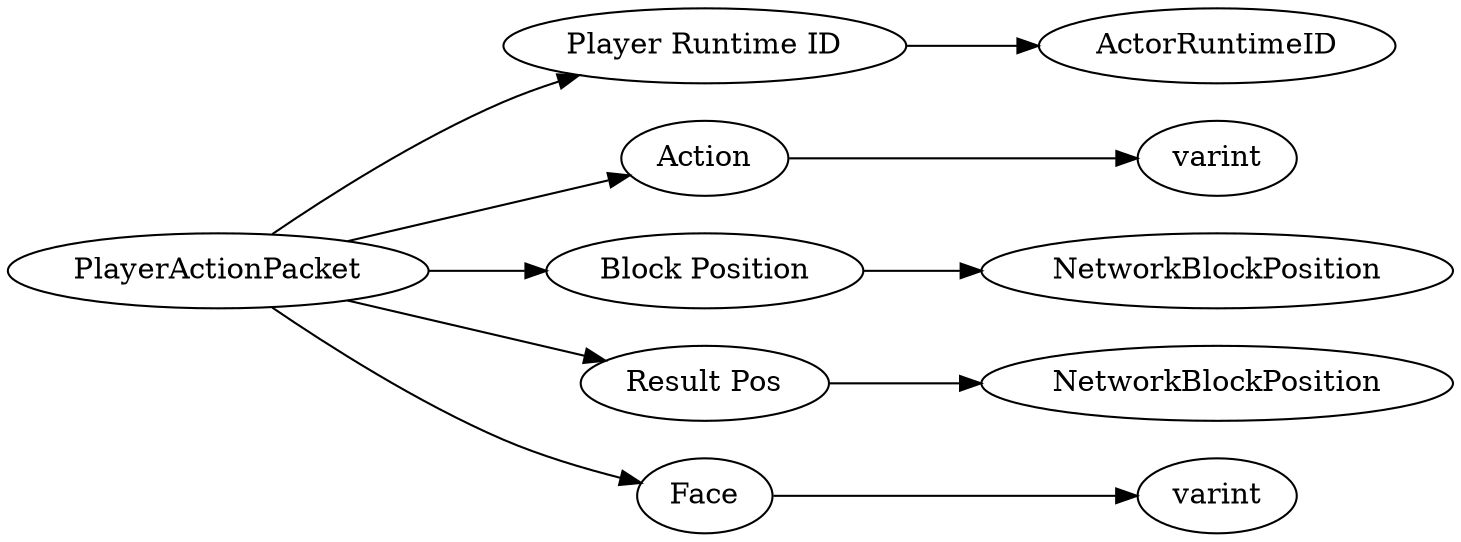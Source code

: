 digraph "PlayerActionPacket" {
rankdir = LR
0
0 -> 1
1 -> 2
0 -> 3
3 -> 4
0 -> 5
5 -> 6
0 -> 7
7 -> 8
0 -> 9
9 -> 10

0 [label="PlayerActionPacket",comment="name: \"PlayerActionPacket\", typeName: \"\", id: 0, branchId: 36, recurseId: -1, attributes: 0, notes: \"\""];
1 [label="Player Runtime ID",comment="name: \"Player Runtime ID\", typeName: \"ActorRuntimeID\", id: 1, branchId: 0, recurseId: -1, attributes: 256, notes: \"\""];
2 [label="ActorRuntimeID",comment="name: \"ActorRuntimeID\", typeName: \"\", id: 2, branchId: 0, recurseId: -1, attributes: 512, notes: \"\""];
3 [label="Action",comment="name: \"Action\", typeName: \"\", id: 3, branchId: 0, recurseId: -1, attributes: 0, notes: \"enumeration: PlayerActionType\""];
4 [label="varint",comment="name: \"varint\", typeName: \"\", id: 4, branchId: 0, recurseId: -1, attributes: 512, notes: \"\""];
5 [label="Block Position",comment="name: \"Block Position\", typeName: \"NetworkBlockPosition\", id: 5, branchId: 0, recurseId: -1, attributes: 256, notes: \"\""];
6 [label="NetworkBlockPosition",comment="name: \"NetworkBlockPosition\", typeName: \"\", id: 6, branchId: 0, recurseId: -1, attributes: 512, notes: \"\""];
7 [label="Result Pos",comment="name: \"Result Pos\", typeName: \"NetworkBlockPosition\", id: 7, branchId: 0, recurseId: -1, attributes: 256, notes: \"\""];
8 [label="NetworkBlockPosition",comment="name: \"NetworkBlockPosition\", typeName: \"\", id: 8, branchId: 0, recurseId: -1, attributes: 512, notes: \"\""];
9 [label="Face",comment="name: \"Face\", typeName: \"\", id: 9, branchId: 0, recurseId: -1, attributes: 0, notes: \"\""];
10 [label="varint",comment="name: \"varint\", typeName: \"\", id: 10, branchId: 0, recurseId: -1, attributes: 512, notes: \"\""];
{ rank = max;2;4;6;8;10}

}
